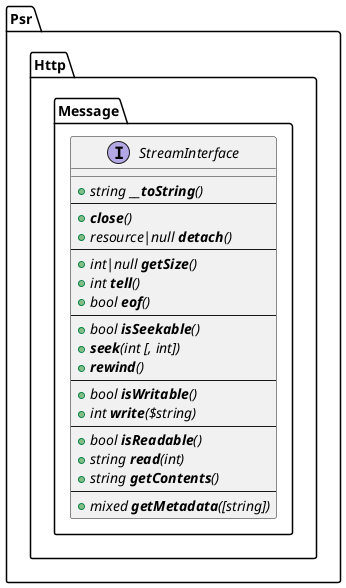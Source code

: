 @startuml
namespace Psr.Http.Message {
    interface StreamInterface {
        __
        +{abstract} string <b>__toString</b>()
        --
        +{abstract} <b>close</b>()
        +{abstract} resource|null <b>detach</b>()
        --
        +{abstract} int|null <b>getSize</b>()
        +{abstract} int <b>tell</b>()
        +{abstract} bool <b>eof</b>()
        --
        +{abstract} bool <b>isSeekable</b>()
        +{abstract} <b>seek</b>(int [, int])
        +{abstract} <b>rewind</b>()
        --
        +{abstract} bool <b>isWritable</b>()
        +{abstract} int <b>write</b>($string)
        --
        +{abstract} bool <b>isReadable</b>()
        +{abstract} string <b>read</b>(int)
        +{abstract} string <b>getContents</b>()
        --
        +{abstract} mixed <b>getMetadata</b>([string])
    }
}
@enduml
